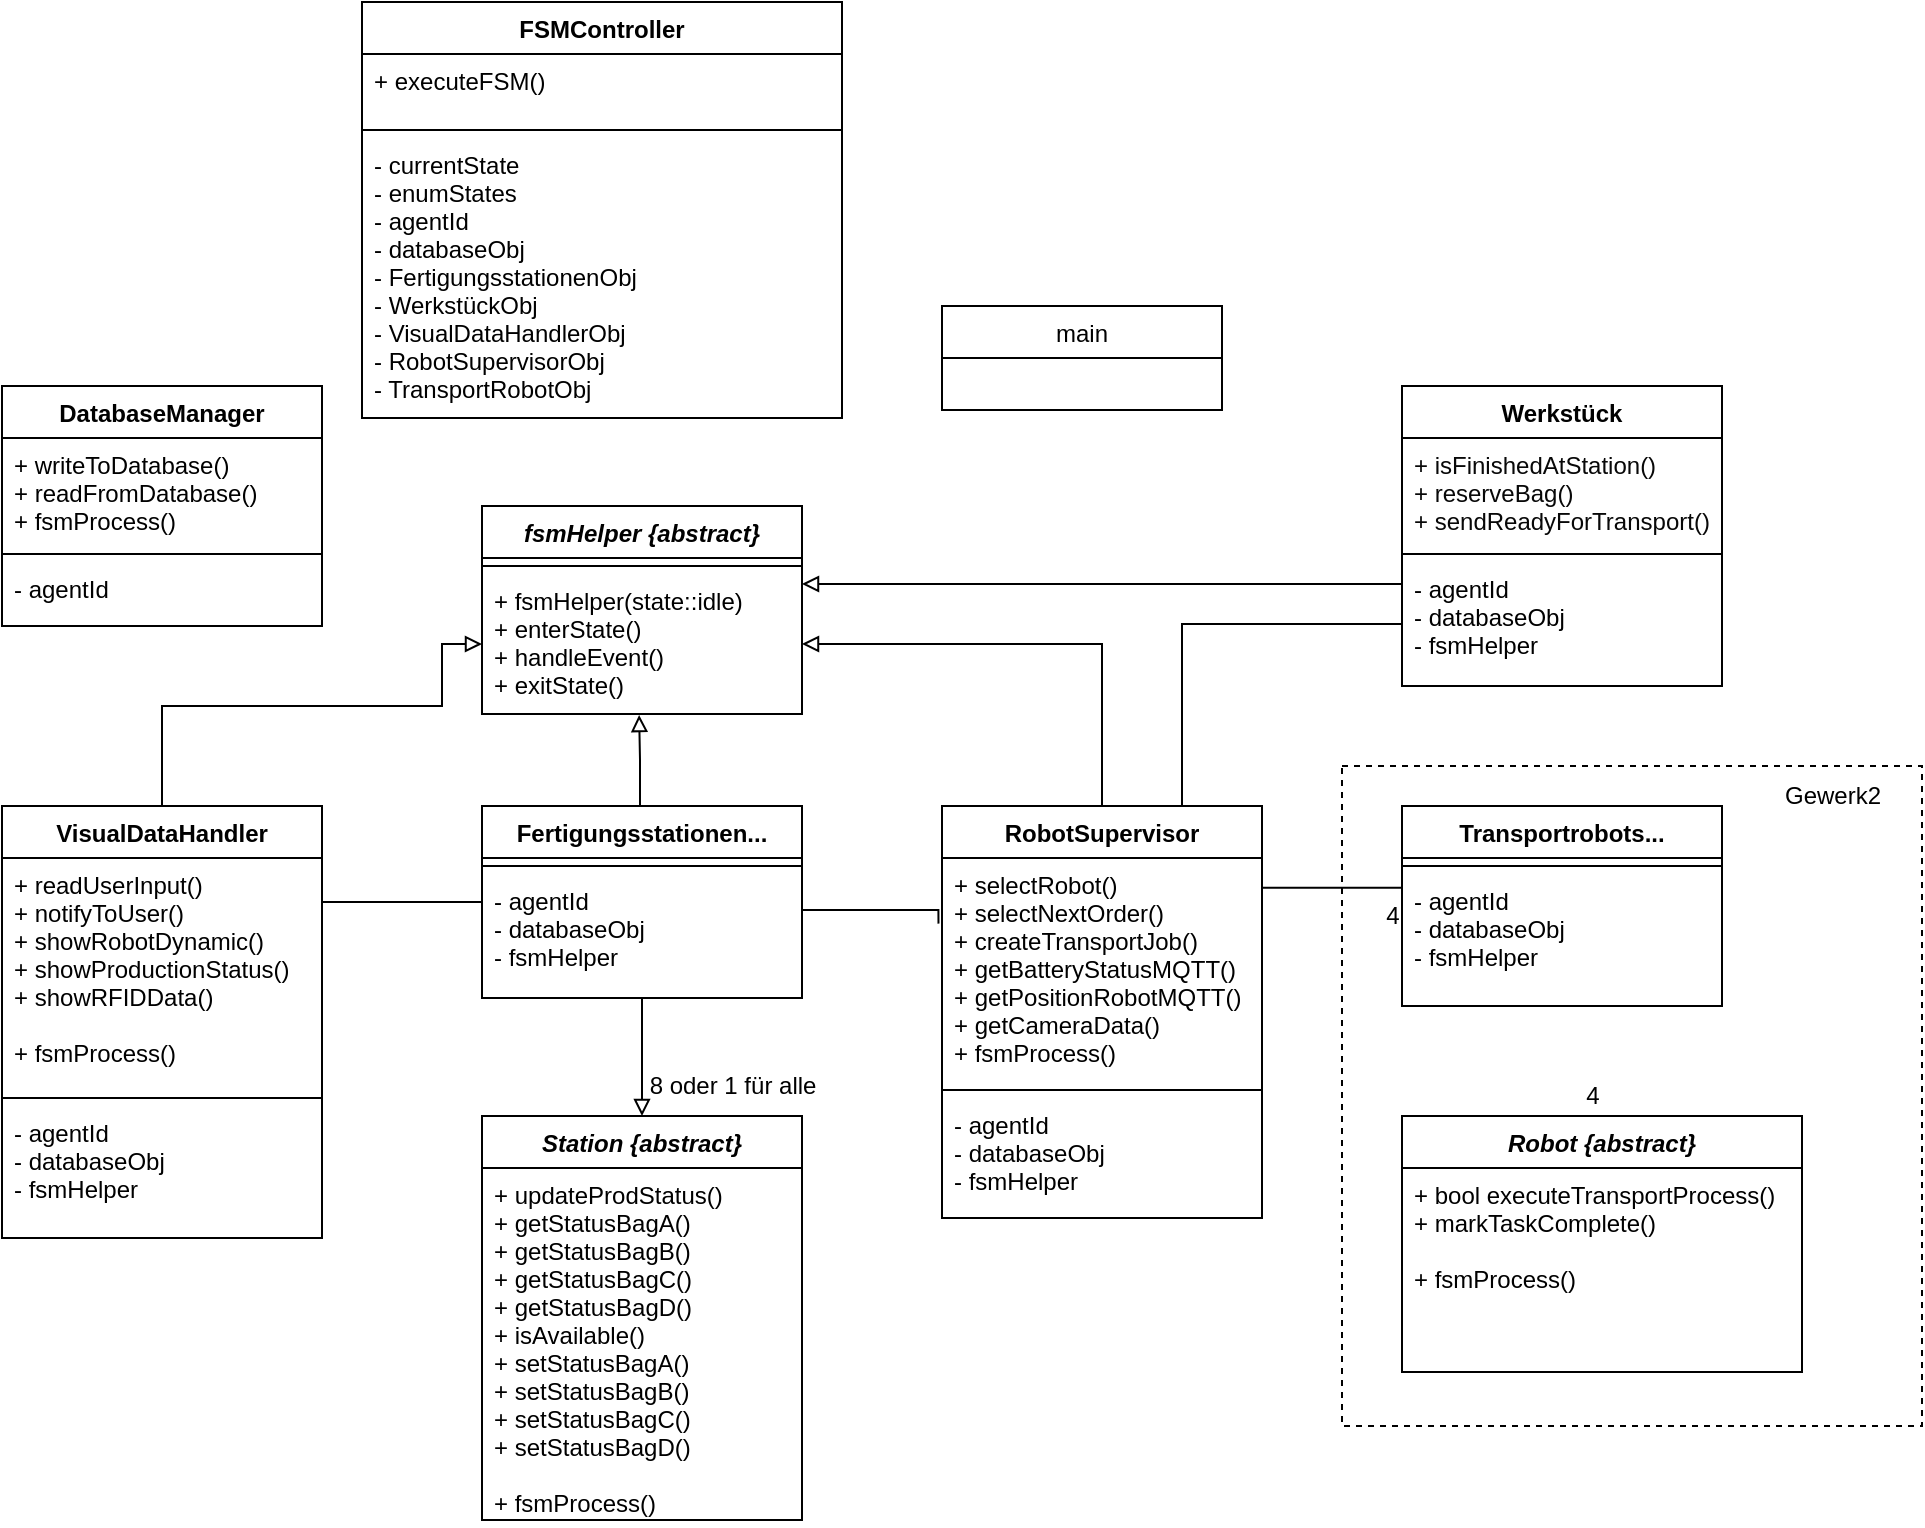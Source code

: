 <mxfile version="20.7.4" type="device"><diagram id="oQAYJYT7PJ8naYZ2aDmK" name="Seite-1"><mxGraphModel dx="1948" dy="1969" grid="1" gridSize="10" guides="1" tooltips="1" connect="1" arrows="1" fold="1" page="1" pageScale="1" pageWidth="827" pageHeight="1169" math="0" shadow="0"><root><mxCell id="0"/><mxCell id="1" parent="0"/><mxCell id="_i-LhU6eRfOR0nDe5487-1" value="" style="rounded=0;whiteSpace=wrap;html=1;dashed=1;" vertex="1" parent="1"><mxGeometry x="490" y="130" width="290" height="330" as="geometry"/></mxCell><mxCell id="zr3K6H_Ypwrod_FnKCNP-2" style="edgeStyle=orthogonalEdgeStyle;rounded=0;orthogonalLoop=1;jettySize=auto;html=1;exitX=0.5;exitY=1;exitDx=0;exitDy=0;entryX=0.5;entryY=0;entryDx=0;entryDy=0;endArrow=block;endFill=0;" parent="1" source="ovFocL4M04ZjVYVsM8dc-5" target="MPmzuH-NhsgOiLqM7phD-56" edge="1"><mxGeometry relative="1" as="geometry"/></mxCell><mxCell id="zr3K6H_Ypwrod_FnKCNP-24" style="edgeStyle=orthogonalEdgeStyle;rounded=0;orthogonalLoop=1;jettySize=auto;html=1;exitX=0.5;exitY=0;exitDx=0;exitDy=0;entryX=0.491;entryY=1.007;entryDx=0;entryDy=0;entryPerimeter=0;endArrow=block;endFill=0;" parent="1" source="ovFocL4M04ZjVYVsM8dc-5" target="zr3K6H_Ypwrod_FnKCNP-18" edge="1"><mxGeometry relative="1" as="geometry"><Array as="points"><mxPoint x="139" y="150"/><mxPoint x="139" y="127"/></Array></mxGeometry></mxCell><mxCell id="ovFocL4M04ZjVYVsM8dc-5" value="Fertigungsstationen..." style="swimlane;fontStyle=1;align=center;verticalAlign=top;childLayout=stackLayout;horizontal=1;startSize=26;horizontalStack=0;resizeParent=1;resizeParentMax=0;resizeLast=0;collapsible=1;marginBottom=0;" parent="1" vertex="1"><mxGeometry x="60" y="150" width="160" height="96" as="geometry"/></mxCell><mxCell id="ovFocL4M04ZjVYVsM8dc-7" value="" style="line;strokeWidth=1;fillColor=none;align=left;verticalAlign=middle;spacingTop=-1;spacingLeft=3;spacingRight=3;rotatable=0;labelPosition=right;points=[];portConstraint=eastwest;strokeColor=inherit;" parent="ovFocL4M04ZjVYVsM8dc-5" vertex="1"><mxGeometry y="26" width="160" height="8" as="geometry"/></mxCell><mxCell id="ovFocL4M04ZjVYVsM8dc-8" value="- agentId&#10;- databaseObj&#10;- fsmHelper" style="text;strokeColor=none;fillColor=none;align=left;verticalAlign=top;spacingLeft=4;spacingRight=4;overflow=hidden;rotatable=0;points=[[0,0.5],[1,0.5]];portConstraint=eastwest;" parent="ovFocL4M04ZjVYVsM8dc-5" vertex="1"><mxGeometry y="34" width="160" height="62" as="geometry"/></mxCell><mxCell id="zr3K6H_Ypwrod_FnKCNP-5" style="edgeStyle=orthogonalEdgeStyle;rounded=0;orthogonalLoop=1;jettySize=auto;html=1;exitX=1;exitY=0.25;exitDx=0;exitDy=0;entryX=-0.003;entryY=0.105;entryDx=0;entryDy=0;entryPerimeter=0;endArrow=none;endFill=0;" parent="1" source="ovFocL4M04ZjVYVsM8dc-13" target="MPmzuH-NhsgOiLqM7phD-29" edge="1"><mxGeometry relative="1" as="geometry"><Array as="points"><mxPoint x="519" y="190"/></Array></mxGeometry></mxCell><mxCell id="zr3K6H_Ypwrod_FnKCNP-25" style="edgeStyle=orthogonalEdgeStyle;rounded=0;orthogonalLoop=1;jettySize=auto;html=1;exitX=0.5;exitY=0;exitDx=0;exitDy=0;endArrow=block;endFill=0;" parent="1" source="ovFocL4M04ZjVYVsM8dc-13" target="zr3K6H_Ypwrod_FnKCNP-18" edge="1"><mxGeometry relative="1" as="geometry"/></mxCell><mxCell id="_i-LhU6eRfOR0nDe5487-4" style="edgeStyle=orthogonalEdgeStyle;rounded=0;orthogonalLoop=1;jettySize=auto;html=1;exitX=0.75;exitY=0;exitDx=0;exitDy=0;entryX=0;entryY=0.5;entryDx=0;entryDy=0;fontColor=#080808;endArrow=none;endFill=0;" edge="1" parent="1" source="ovFocL4M04ZjVYVsM8dc-13" target="ovFocL4M04ZjVYVsM8dc-20"><mxGeometry relative="1" as="geometry"/></mxCell><mxCell id="ovFocL4M04ZjVYVsM8dc-13" value="RobotSupervisor" style="swimlane;fontStyle=1;align=center;verticalAlign=top;childLayout=stackLayout;horizontal=1;startSize=26;horizontalStack=0;resizeParent=1;resizeParentMax=0;resizeLast=0;collapsible=1;marginBottom=0;" parent="1" vertex="1"><mxGeometry x="290" y="150" width="160" height="206" as="geometry"/></mxCell><mxCell id="ovFocL4M04ZjVYVsM8dc-14" value="+ selectRobot()&#10;+ selectNextOrder()&#10;+ createTransportJob()&#10;+ getBatteryStatusMQTT()&#10;+ getPositionRobotMQTT()&#10;+ getCameraData()&#10;+ fsmProcess()" style="text;strokeColor=none;fillColor=none;align=left;verticalAlign=top;spacingLeft=4;spacingRight=4;overflow=hidden;rotatable=0;points=[[0,0.5],[1,0.5]];portConstraint=eastwest;" parent="ovFocL4M04ZjVYVsM8dc-13" vertex="1"><mxGeometry y="26" width="160" height="112" as="geometry"/></mxCell><mxCell id="ovFocL4M04ZjVYVsM8dc-15" value="" style="line;strokeWidth=1;fillColor=none;align=left;verticalAlign=middle;spacingTop=-1;spacingLeft=3;spacingRight=3;rotatable=0;labelPosition=right;points=[];portConstraint=eastwest;strokeColor=inherit;" parent="ovFocL4M04ZjVYVsM8dc-13" vertex="1"><mxGeometry y="138" width="160" height="8" as="geometry"/></mxCell><mxCell id="ovFocL4M04ZjVYVsM8dc-16" value="- agentId&#10;- databaseObj&#10;- fsmHelper" style="text;strokeColor=none;fillColor=none;align=left;verticalAlign=top;spacingLeft=4;spacingRight=4;overflow=hidden;rotatable=0;points=[[0,0.5],[1,0.5]];portConstraint=eastwest;" parent="ovFocL4M04ZjVYVsM8dc-13" vertex="1"><mxGeometry y="146" width="160" height="60" as="geometry"/></mxCell><mxCell id="zr3K6H_Ypwrod_FnKCNP-26" style="edgeStyle=orthogonalEdgeStyle;rounded=0;orthogonalLoop=1;jettySize=auto;html=1;exitX=0;exitY=0.5;exitDx=0;exitDy=0;entryX=1;entryY=0.5;entryDx=0;entryDy=0;endArrow=block;endFill=0;" parent="1" source="ovFocL4M04ZjVYVsM8dc-17" edge="1"><mxGeometry relative="1" as="geometry"><mxPoint x="220" y="39" as="targetPoint"/><Array as="points"><mxPoint x="520" y="39"/></Array></mxGeometry></mxCell><mxCell id="ovFocL4M04ZjVYVsM8dc-17" value="Werkstück" style="swimlane;fontStyle=1;align=center;verticalAlign=top;childLayout=stackLayout;horizontal=1;startSize=26;horizontalStack=0;resizeParent=1;resizeParentMax=0;resizeLast=0;collapsible=1;marginBottom=0;" parent="1" vertex="1"><mxGeometry x="520" y="-60" width="160" height="150" as="geometry"/></mxCell><mxCell id="ovFocL4M04ZjVYVsM8dc-18" value="+ isFinishedAtStation()&#10;+ reserveBag()&#10;+ sendReadyForTransport()" style="text;strokeColor=none;fillColor=none;align=left;verticalAlign=top;spacingLeft=4;spacingRight=4;overflow=hidden;rotatable=0;points=[[0,0.5],[1,0.5]];portConstraint=eastwest;fontColor=#080808;" parent="ovFocL4M04ZjVYVsM8dc-17" vertex="1"><mxGeometry y="26" width="160" height="54" as="geometry"/></mxCell><mxCell id="ovFocL4M04ZjVYVsM8dc-19" value="" style="line;strokeWidth=1;fillColor=none;align=left;verticalAlign=middle;spacingTop=-1;spacingLeft=3;spacingRight=3;rotatable=0;labelPosition=right;points=[];portConstraint=eastwest;strokeColor=inherit;" parent="ovFocL4M04ZjVYVsM8dc-17" vertex="1"><mxGeometry y="80" width="160" height="8" as="geometry"/></mxCell><mxCell id="ovFocL4M04ZjVYVsM8dc-20" value="- agentId&#10;- databaseObj&#10;- fsmHelper" style="text;strokeColor=none;fillColor=none;align=left;verticalAlign=top;spacingLeft=4;spacingRight=4;overflow=hidden;rotatable=0;points=[[0,0.5],[1,0.5]];portConstraint=eastwest;" parent="ovFocL4M04ZjVYVsM8dc-17" vertex="1"><mxGeometry y="88" width="160" height="62" as="geometry"/></mxCell><mxCell id="ovFocL4M04ZjVYVsM8dc-30" value="main" style="swimlane;fontStyle=0;childLayout=stackLayout;horizontal=1;startSize=26;fillColor=none;horizontalStack=0;resizeParent=1;resizeParentMax=0;resizeLast=0;collapsible=1;marginBottom=0;" parent="1" vertex="1"><mxGeometry x="290" y="-100" width="140" height="52" as="geometry"/></mxCell><mxCell id="MPmzuH-NhsgOiLqM7phD-1" value="FSMController" style="swimlane;fontStyle=1;align=center;verticalAlign=top;childLayout=stackLayout;horizontal=1;startSize=26;horizontalStack=0;resizeParent=1;resizeParentMax=0;resizeLast=0;collapsible=1;marginBottom=0;" parent="1" vertex="1"><mxGeometry y="-252" width="240" height="208" as="geometry"/></mxCell><mxCell id="MPmzuH-NhsgOiLqM7phD-2" value="+ executeFSM()" style="text;strokeColor=none;fillColor=none;align=left;verticalAlign=top;spacingLeft=4;spacingRight=4;overflow=hidden;rotatable=0;points=[[0,0.5],[1,0.5]];portConstraint=eastwest;" parent="MPmzuH-NhsgOiLqM7phD-1" vertex="1"><mxGeometry y="26" width="240" height="34" as="geometry"/></mxCell><mxCell id="MPmzuH-NhsgOiLqM7phD-3" value="" style="line;strokeWidth=1;fillColor=none;align=left;verticalAlign=middle;spacingTop=-1;spacingLeft=3;spacingRight=3;rotatable=0;labelPosition=right;points=[];portConstraint=eastwest;strokeColor=inherit;" parent="MPmzuH-NhsgOiLqM7phD-1" vertex="1"><mxGeometry y="60" width="240" height="8" as="geometry"/></mxCell><mxCell id="MPmzuH-NhsgOiLqM7phD-4" value="- currentState&#10;- enumStates&#10;- agentId&#10;- databaseObj&#10;- FertigungsstationenObj&#10;- WerkstückObj&#10;- VisualDataHandlerObj&#10;- RobotSupervisorObj&#10;- TransportRobotObj" style="text;strokeColor=none;fillColor=none;align=left;verticalAlign=top;spacingLeft=4;spacingRight=4;overflow=hidden;rotatable=0;points=[[0,0.5],[1,0.5]];portConstraint=eastwest;" parent="MPmzuH-NhsgOiLqM7phD-1" vertex="1"><mxGeometry y="68" width="240" height="140" as="geometry"/></mxCell><mxCell id="MPmzuH-NhsgOiLqM7phD-26" value="Transportrobots..." style="swimlane;fontStyle=1;align=center;verticalAlign=top;childLayout=stackLayout;horizontal=1;startSize=26;horizontalStack=0;resizeParent=1;resizeParentMax=0;resizeLast=0;collapsible=1;marginBottom=0;" parent="1" vertex="1"><mxGeometry x="520" y="150" width="160" height="100" as="geometry"/></mxCell><mxCell id="MPmzuH-NhsgOiLqM7phD-28" value="" style="line;strokeWidth=1;fillColor=none;align=left;verticalAlign=middle;spacingTop=-1;spacingLeft=3;spacingRight=3;rotatable=0;labelPosition=right;points=[];portConstraint=eastwest;strokeColor=inherit;" parent="MPmzuH-NhsgOiLqM7phD-26" vertex="1"><mxGeometry y="26" width="160" height="8" as="geometry"/></mxCell><mxCell id="MPmzuH-NhsgOiLqM7phD-29" value="- agentId&#10;- databaseObj&#10;- fsmHelper" style="text;strokeColor=none;fillColor=none;align=left;verticalAlign=top;spacingLeft=4;spacingRight=4;overflow=hidden;rotatable=0;points=[[0,0.5],[1,0.5]];portConstraint=eastwest;" parent="MPmzuH-NhsgOiLqM7phD-26" vertex="1"><mxGeometry y="34" width="160" height="66" as="geometry"/></mxCell><mxCell id="MPmzuH-NhsgOiLqM7phD-56" value="Station {abstract}&#10;" style="swimlane;fontStyle=3;align=center;verticalAlign=top;childLayout=stackLayout;horizontal=1;startSize=26;horizontalStack=0;resizeParent=1;resizeParentMax=0;resizeLast=0;collapsible=1;marginBottom=0;" parent="1" vertex="1"><mxGeometry x="60" y="305" width="160" height="202" as="geometry"/></mxCell><mxCell id="MPmzuH-NhsgOiLqM7phD-57" value="+ updateProdStatus()&#10;+ getStatusBagA()&#10;+ getStatusBagB()&#10;+ getStatusBagC()&#10;+ getStatusBagD()&#10;+ isAvailable()&#10;+ setStatusBagA()&#10;+ setStatusBagB()&#10;+ setStatusBagC()&#10;+ setStatusBagD()&#10;&#10;+ fsmProcess()&#10;" style="text;strokeColor=none;fillColor=none;align=left;verticalAlign=top;spacingLeft=4;spacingRight=4;overflow=hidden;rotatable=0;points=[[0,0.5],[1,0.5]];portConstraint=eastwest;" parent="MPmzuH-NhsgOiLqM7phD-56" vertex="1"><mxGeometry y="26" width="160" height="176" as="geometry"/></mxCell><mxCell id="MPmzuH-NhsgOiLqM7phD-67" value="DatabaseManager" style="swimlane;fontStyle=1;align=center;verticalAlign=top;childLayout=stackLayout;horizontal=1;startSize=26;horizontalStack=0;resizeParent=1;resizeParentMax=0;resizeLast=0;collapsible=1;marginBottom=0;" parent="1" vertex="1"><mxGeometry x="-180" y="-60" width="160" height="120" as="geometry"/></mxCell><mxCell id="MPmzuH-NhsgOiLqM7phD-68" value="+ writeToDatabase()&#10;+ readFromDatabase()&#10;+ fsmProcess()" style="text;strokeColor=none;fillColor=none;align=left;verticalAlign=top;spacingLeft=4;spacingRight=4;overflow=hidden;rotatable=0;points=[[0,0.5],[1,0.5]];portConstraint=eastwest;" parent="MPmzuH-NhsgOiLqM7phD-67" vertex="1"><mxGeometry y="26" width="160" height="54" as="geometry"/></mxCell><mxCell id="MPmzuH-NhsgOiLqM7phD-69" value="" style="line;strokeWidth=1;fillColor=none;align=left;verticalAlign=middle;spacingTop=-1;spacingLeft=3;spacingRight=3;rotatable=0;labelPosition=right;points=[];portConstraint=eastwest;strokeColor=inherit;" parent="MPmzuH-NhsgOiLqM7phD-67" vertex="1"><mxGeometry y="80" width="160" height="8" as="geometry"/></mxCell><mxCell id="MPmzuH-NhsgOiLqM7phD-70" value="- agentId" style="text;strokeColor=none;fillColor=none;align=left;verticalAlign=top;spacingLeft=4;spacingRight=4;overflow=hidden;rotatable=0;points=[[0,0.5],[1,0.5]];portConstraint=eastwest;" parent="MPmzuH-NhsgOiLqM7phD-67" vertex="1"><mxGeometry y="88" width="160" height="32" as="geometry"/></mxCell><mxCell id="MPmzuH-NhsgOiLqM7phD-82" value="Robot {abstract}" style="swimlane;fontStyle=3;align=center;verticalAlign=top;childLayout=stackLayout;horizontal=1;startSize=26;horizontalStack=0;resizeParent=1;resizeParentMax=0;resizeLast=0;collapsible=1;marginBottom=0;" parent="1" vertex="1"><mxGeometry x="520" y="305" width="200" height="128" as="geometry"/></mxCell><mxCell id="MPmzuH-NhsgOiLqM7phD-83" value="+ bool executeTransportProcess()&#10;+ markTaskComplete()&#10;&#10;+ fsmProcess()" style="text;strokeColor=none;fillColor=none;align=left;verticalAlign=top;spacingLeft=4;spacingRight=4;overflow=hidden;rotatable=0;points=[[0,0.5],[1,0.5]];portConstraint=eastwest;" parent="MPmzuH-NhsgOiLqM7phD-82" vertex="1"><mxGeometry y="26" width="200" height="102" as="geometry"/></mxCell><mxCell id="zr3K6H_Ypwrod_FnKCNP-23" style="edgeStyle=orthogonalEdgeStyle;rounded=0;orthogonalLoop=1;jettySize=auto;html=1;exitX=0.5;exitY=0;exitDx=0;exitDy=0;entryX=0;entryY=0.5;entryDx=0;entryDy=0;endArrow=block;endFill=0;" parent="1" source="MPmzuH-NhsgOiLqM7phD-87" target="zr3K6H_Ypwrod_FnKCNP-18" edge="1"><mxGeometry relative="1" as="geometry"><Array as="points"><mxPoint x="-100" y="100"/><mxPoint x="40" y="100"/><mxPoint x="40" y="69"/></Array></mxGeometry></mxCell><mxCell id="MPmzuH-NhsgOiLqM7phD-87" value="VisualDataHandler" style="swimlane;fontStyle=1;align=center;verticalAlign=top;childLayout=stackLayout;horizontal=1;startSize=26;horizontalStack=0;resizeParent=1;resizeParentMax=0;resizeLast=0;collapsible=1;marginBottom=0;" parent="1" vertex="1"><mxGeometry x="-180" y="150" width="160" height="216" as="geometry"/></mxCell><mxCell id="MPmzuH-NhsgOiLqM7phD-88" value="+ readUserInput()&#10;+ notifyToUser()&#10;+ showRobotDynamic()&#10;+ showProductionStatus()&#10;+ showRFIDData()&#10;&#10;+ fsmProcess()" style="text;strokeColor=none;fillColor=none;align=left;verticalAlign=top;spacingLeft=4;spacingRight=4;overflow=hidden;rotatable=0;points=[[0,0.5],[1,0.5]];portConstraint=eastwest;" parent="MPmzuH-NhsgOiLqM7phD-87" vertex="1"><mxGeometry y="26" width="160" height="116" as="geometry"/></mxCell><mxCell id="MPmzuH-NhsgOiLqM7phD-89" value="" style="line;strokeWidth=1;fillColor=none;align=left;verticalAlign=middle;spacingTop=-1;spacingLeft=3;spacingRight=3;rotatable=0;labelPosition=right;points=[];portConstraint=eastwest;strokeColor=inherit;" parent="MPmzuH-NhsgOiLqM7phD-87" vertex="1"><mxGeometry y="142" width="160" height="8" as="geometry"/></mxCell><mxCell id="MPmzuH-NhsgOiLqM7phD-90" value="- agentId&#10;- databaseObj&#10;- fsmHelper" style="text;strokeColor=none;fillColor=none;align=left;verticalAlign=top;spacingLeft=4;spacingRight=4;overflow=hidden;rotatable=0;points=[[0,0.5],[1,0.5]];portConstraint=eastwest;" parent="MPmzuH-NhsgOiLqM7phD-87" vertex="1"><mxGeometry y="150" width="160" height="66" as="geometry"/></mxCell><mxCell id="zr3K6H_Ypwrod_FnKCNP-6" value="4" style="text;html=1;align=center;verticalAlign=middle;resizable=0;points=[];autosize=1;strokeColor=none;fillColor=none;" parent="1" vertex="1"><mxGeometry x="500" y="190" width="30" height="30" as="geometry"/></mxCell><mxCell id="zr3K6H_Ypwrod_FnKCNP-9" value="4" style="text;html=1;align=center;verticalAlign=middle;resizable=0;points=[];autosize=1;strokeColor=none;fillColor=none;" parent="1" vertex="1"><mxGeometry x="600" y="280" width="30" height="30" as="geometry"/></mxCell><mxCell id="zr3K6H_Ypwrod_FnKCNP-10" style="edgeStyle=orthogonalEdgeStyle;rounded=0;orthogonalLoop=1;jettySize=auto;html=1;exitX=1;exitY=0.5;exitDx=0;exitDy=0;entryX=-0.011;entryY=0.293;entryDx=0;entryDy=0;endArrow=none;endFill=0;entryPerimeter=0;" parent="1" source="ovFocL4M04ZjVYVsM8dc-8" target="ovFocL4M04ZjVYVsM8dc-14" edge="1"><mxGeometry relative="1" as="geometry"><Array as="points"><mxPoint x="288" y="202"/></Array></mxGeometry></mxCell><mxCell id="zr3K6H_Ypwrod_FnKCNP-13" style="edgeStyle=orthogonalEdgeStyle;rounded=0;orthogonalLoop=1;jettySize=auto;html=1;exitX=1;exitY=0.5;exitDx=0;exitDy=0;entryX=0;entryY=0.5;entryDx=0;entryDy=0;endArrow=none;endFill=0;" parent="1" source="MPmzuH-NhsgOiLqM7phD-88" target="ovFocL4M04ZjVYVsM8dc-8" edge="1"><mxGeometry relative="1" as="geometry"><Array as="points"><mxPoint x="60" y="198"/></Array></mxGeometry></mxCell><mxCell id="zr3K6H_Ypwrod_FnKCNP-15" value="fsmHelper {abstract}" style="swimlane;fontStyle=3;align=center;verticalAlign=top;childLayout=stackLayout;horizontal=1;startSize=26;horizontalStack=0;resizeParent=1;resizeParentMax=0;resizeLast=0;collapsible=1;marginBottom=0;" parent="1" vertex="1"><mxGeometry x="60" width="160" height="104" as="geometry"/></mxCell><mxCell id="zr3K6H_Ypwrod_FnKCNP-17" value="" style="line;strokeWidth=1;fillColor=none;align=left;verticalAlign=middle;spacingTop=-1;spacingLeft=3;spacingRight=3;rotatable=0;labelPosition=right;points=[];portConstraint=eastwest;strokeColor=inherit;" parent="zr3K6H_Ypwrod_FnKCNP-15" vertex="1"><mxGeometry y="26" width="160" height="8" as="geometry"/></mxCell><mxCell id="zr3K6H_Ypwrod_FnKCNP-18" value="+ fsmHelper(state::idle)&#10;+ enterState()&#10;+ handleEvent()&#10;+ exitState()" style="text;strokeColor=none;fillColor=none;align=left;verticalAlign=top;spacingLeft=4;spacingRight=4;overflow=hidden;rotatable=0;points=[[0,0.5],[1,0.5]];portConstraint=eastwest;" parent="zr3K6H_Ypwrod_FnKCNP-15" vertex="1"><mxGeometry y="34" width="160" height="70" as="geometry"/></mxCell><mxCell id="zr3K6H_Ypwrod_FnKCNP-27" value="8 oder 1 für alle" style="text;html=1;align=center;verticalAlign=middle;resizable=0;points=[];autosize=1;strokeColor=none;fillColor=none;" parent="1" vertex="1"><mxGeometry x="130" y="275" width="110" height="30" as="geometry"/></mxCell><mxCell id="_i-LhU6eRfOR0nDe5487-3" value="Gewerk2" style="text;html=1;align=center;verticalAlign=middle;resizable=0;points=[];autosize=1;strokeColor=none;fillColor=none;" vertex="1" parent="1"><mxGeometry x="700" y="130" width="70" height="30" as="geometry"/></mxCell></root></mxGraphModel></diagram></mxfile>